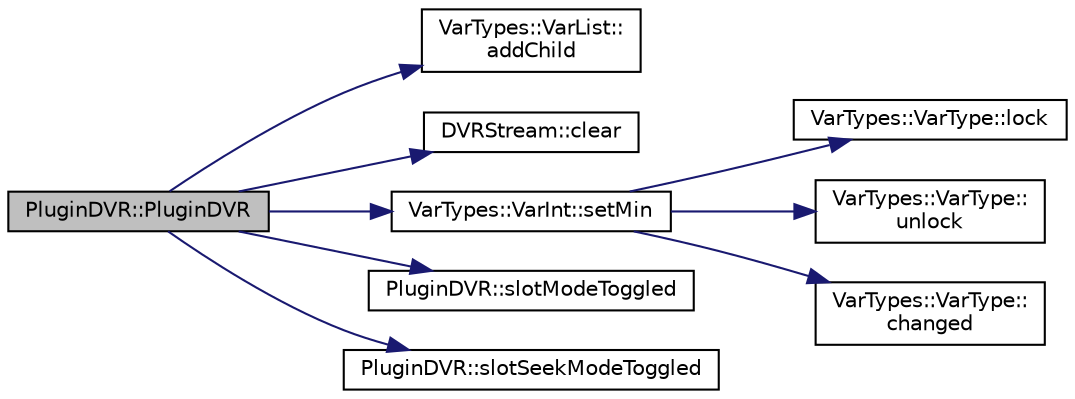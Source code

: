 digraph "PluginDVR::PluginDVR"
{
 // INTERACTIVE_SVG=YES
  edge [fontname="Helvetica",fontsize="10",labelfontname="Helvetica",labelfontsize="10"];
  node [fontname="Helvetica",fontsize="10",shape=record];
  rankdir="LR";
  Node1 [label="PluginDVR::PluginDVR",height=0.2,width=0.4,color="black", fillcolor="grey75", style="filled", fontcolor="black"];
  Node1 -> Node2 [color="midnightblue",fontsize="10",style="solid",fontname="Helvetica"];
  Node2 [label="VarTypes::VarList::\laddChild",height=0.2,width=0.4,color="black", fillcolor="white", style="filled",URL="$d1/d74/class_var_types_1_1_var_list.html#a1c6779a59721a6f67634f28e77d639b1",tooltip="adds a VarType item to the end of the list. "];
  Node1 -> Node3 [color="midnightblue",fontsize="10",style="solid",fontname="Helvetica"];
  Node3 [label="DVRStream::clear",height=0.2,width=0.4,color="black", fillcolor="white", style="filled",URL="$df/da6/class_d_v_r_stream.html#a4bcef7b0a93b8a48b55402370737fd70"];
  Node1 -> Node4 [color="midnightblue",fontsize="10",style="solid",fontname="Helvetica"];
  Node4 [label="VarTypes::VarInt::setMin",height=0.2,width=0.4,color="black", fillcolor="white", style="filled",URL="$d0/d6c/class_var_types_1_1_var_int.html#af7742d4a06df37ff9bf2d7d615a8fad5"];
  Node4 -> Node5 [color="midnightblue",fontsize="10",style="solid",fontname="Helvetica"];
  Node5 [label="VarTypes::VarType::lock",height=0.2,width=0.4,color="black", fillcolor="white", style="filled",URL="$d4/d59/class_var_types_1_1_var_type.html#ae3cc30264a849e50988b92ed305d80d2"];
  Node4 -> Node6 [color="midnightblue",fontsize="10",style="solid",fontname="Helvetica"];
  Node6 [label="VarTypes::VarType::\lunlock",height=0.2,width=0.4,color="black", fillcolor="white", style="filled",URL="$d4/d59/class_var_types_1_1_var_type.html#aa879148410da333f6b9bf5c5e58fbad8"];
  Node4 -> Node7 [color="midnightblue",fontsize="10",style="solid",fontname="Helvetica"];
  Node7 [label="VarTypes::VarType::\lchanged",height=0.2,width=0.4,color="black", fillcolor="white", style="filled",URL="$d4/d59/class_var_types_1_1_var_type.html#a25814e23ce918002421797d6a1d1fba3"];
  Node1 -> Node8 [color="midnightblue",fontsize="10",style="solid",fontname="Helvetica"];
  Node8 [label="PluginDVR::slotModeToggled",height=0.2,width=0.4,color="black", fillcolor="white", style="filled",URL="$df/d79/class_plugin_d_v_r.html#ac3fdaa928b65efe9ff3b3e1a92b3632e"];
  Node1 -> Node9 [color="midnightblue",fontsize="10",style="solid",fontname="Helvetica"];
  Node9 [label="PluginDVR::slotSeekModeToggled",height=0.2,width=0.4,color="black", fillcolor="white", style="filled",URL="$df/d79/class_plugin_d_v_r.html#a307f964a87eb8d5eef71f0a591d2b380"];
}
